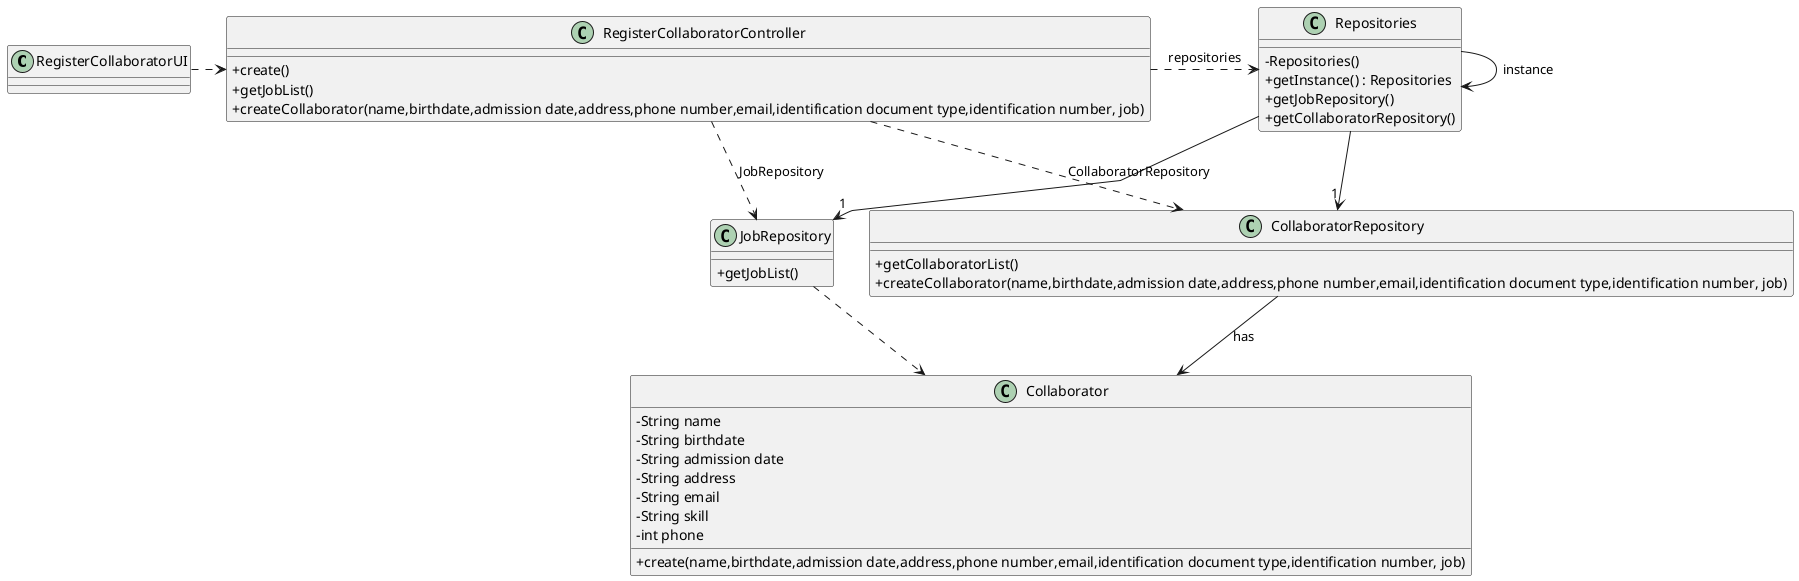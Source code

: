 @startuml
'skinparam monochrome true
skinparam packageStyle rectangle
skinparam shadowing false
skinparam linetype polyline
'skinparam linetype orto

skinparam classAttributeIconSize 0

'left to right direction
class RegisterCollaboratorUI {
}

class RegisterCollaboratorController {
    + create()
    + getJobList()
    + createCollaborator(name,birthdate,admission date,address,phone number,email,identification document type,identification number, job)

}
class Repositories {
    - Repositories()
    + getInstance() : Repositories
    + getJobRepository()
    + getCollaboratorRepository()
}

class JobRepository {
    + getJobList()
}

class CollaboratorRepository {
    + getCollaboratorList()
    + createCollaborator(name,birthdate,admission date,address,phone number,email,identification document type,identification number, job)
}

class Collaborator{
- String name
- String birthdate
- String admission date
- String address
- String email
- String skill
- int phone

+ create(name,birthdate,admission date,address,phone number,email,identification document type,identification number, job)
}







Repositories -> Repositories : instance
RegisterCollaboratorUI .> RegisterCollaboratorController
RegisterCollaboratorController .> Repositories : repositories
Repositories -> "1" JobRepository
RegisterCollaboratorController ..> CollaboratorRepository : CollaboratorRepository
RegisterCollaboratorController ..> JobRepository : JobRepository
JobRepository ..> Collaborator
CollaboratorRepository -> Collaborator: has
Repositories --> "1" CollaboratorRepository


@enduml
